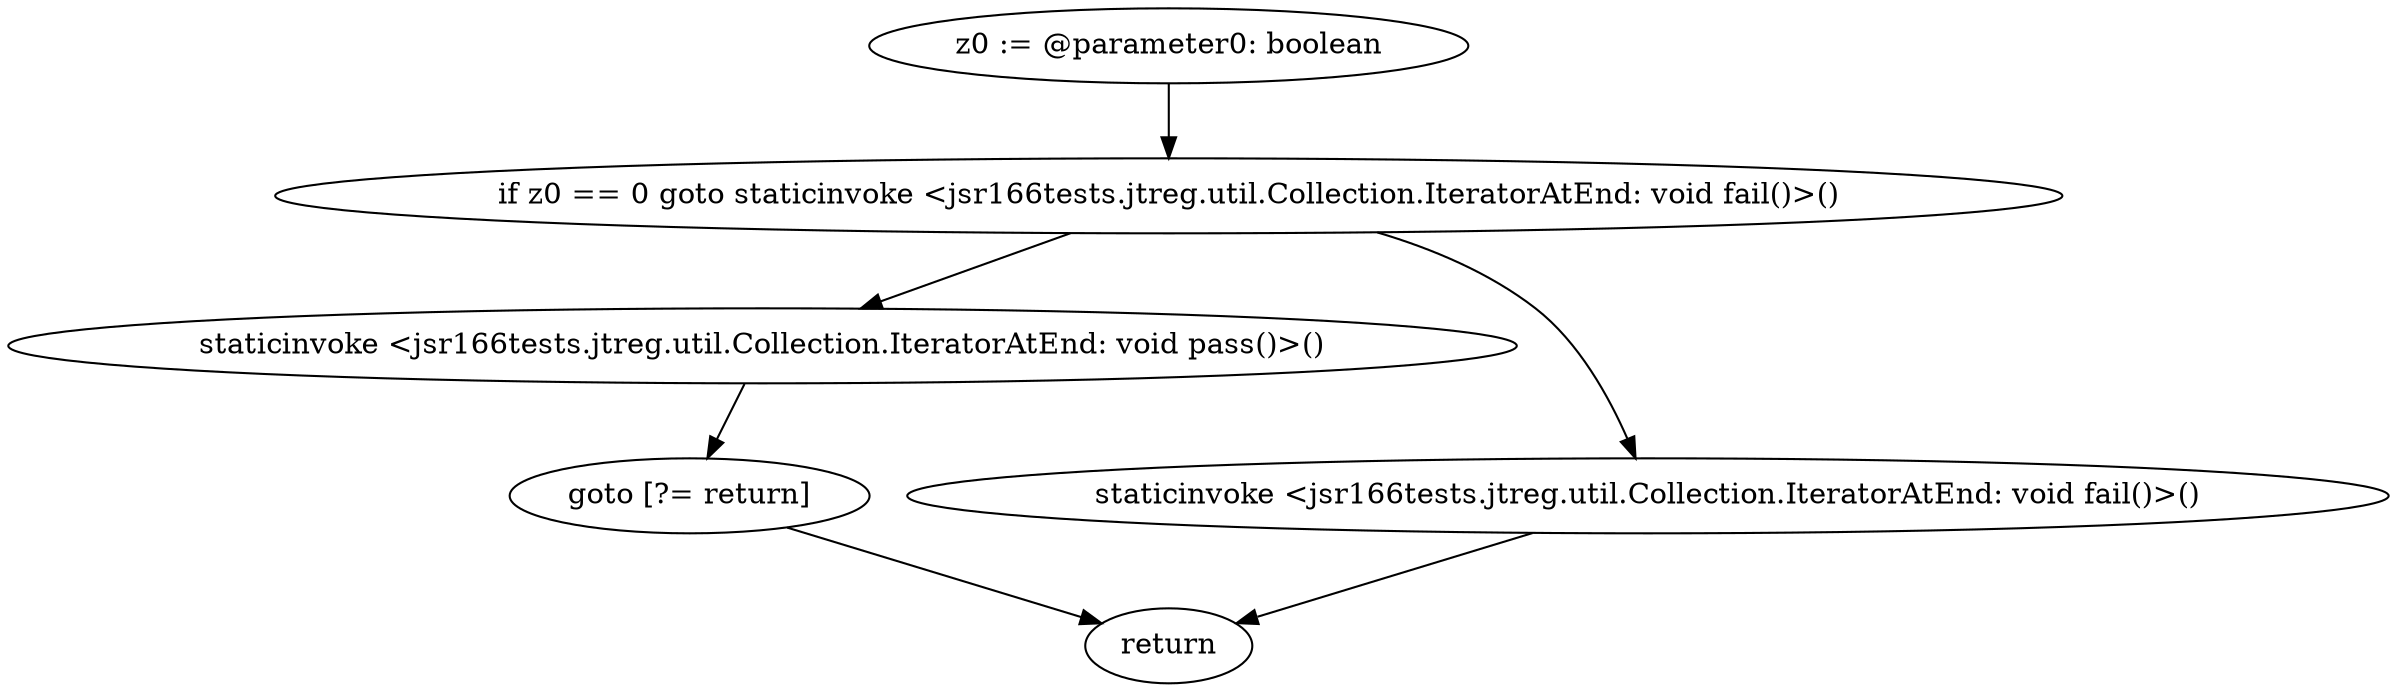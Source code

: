 digraph "unitGraph" {
    "z0 := @parameter0: boolean"
    "if z0 == 0 goto staticinvoke <jsr166tests.jtreg.util.Collection.IteratorAtEnd: void fail()>()"
    "staticinvoke <jsr166tests.jtreg.util.Collection.IteratorAtEnd: void pass()>()"
    "goto [?= return]"
    "staticinvoke <jsr166tests.jtreg.util.Collection.IteratorAtEnd: void fail()>()"
    "return"
    "z0 := @parameter0: boolean"->"if z0 == 0 goto staticinvoke <jsr166tests.jtreg.util.Collection.IteratorAtEnd: void fail()>()";
    "if z0 == 0 goto staticinvoke <jsr166tests.jtreg.util.Collection.IteratorAtEnd: void fail()>()"->"staticinvoke <jsr166tests.jtreg.util.Collection.IteratorAtEnd: void pass()>()";
    "if z0 == 0 goto staticinvoke <jsr166tests.jtreg.util.Collection.IteratorAtEnd: void fail()>()"->"staticinvoke <jsr166tests.jtreg.util.Collection.IteratorAtEnd: void fail()>()";
    "staticinvoke <jsr166tests.jtreg.util.Collection.IteratorAtEnd: void pass()>()"->"goto [?= return]";
    "goto [?= return]"->"return";
    "staticinvoke <jsr166tests.jtreg.util.Collection.IteratorAtEnd: void fail()>()"->"return";
}
